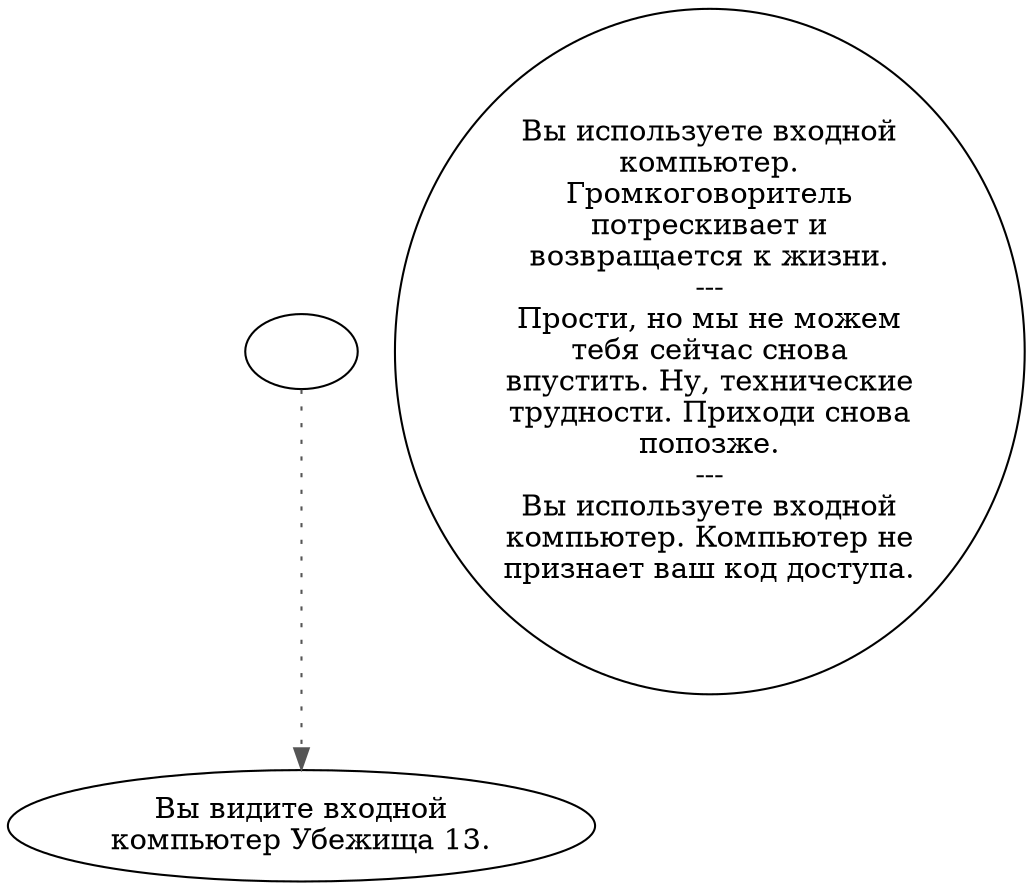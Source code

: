 digraph v13comp {
  "start" [style=filled       fillcolor="#FFFFFF"       color="#000000"]
  "start" -> "description_p_proc" [style=dotted color="#555555"]
  "start" [label=""]
  "description_p_proc" [style=filled       fillcolor="#FFFFFF"       color="#000000"]
  "description_p_proc" [label="Вы видите входной\nкомпьютер Убежища 13."]
  "use_p_proc" [style=filled       fillcolor="#FFFFFF"       color="#000000"]
  "use_p_proc" [label="Вы используете входной\nкомпьютер.\nГромкоговоритель\nпотрескивает и\nвозвращается к жизни.\n---\nПрости, но мы не можем\nтебя сейчас снова\nвпустить. Ну, технические\nтрудности. Приходи снова\nпопозже.\n---\nВы используете входной\nкомпьютер. Компьютер не\nпризнает ваш код доступа."]
}